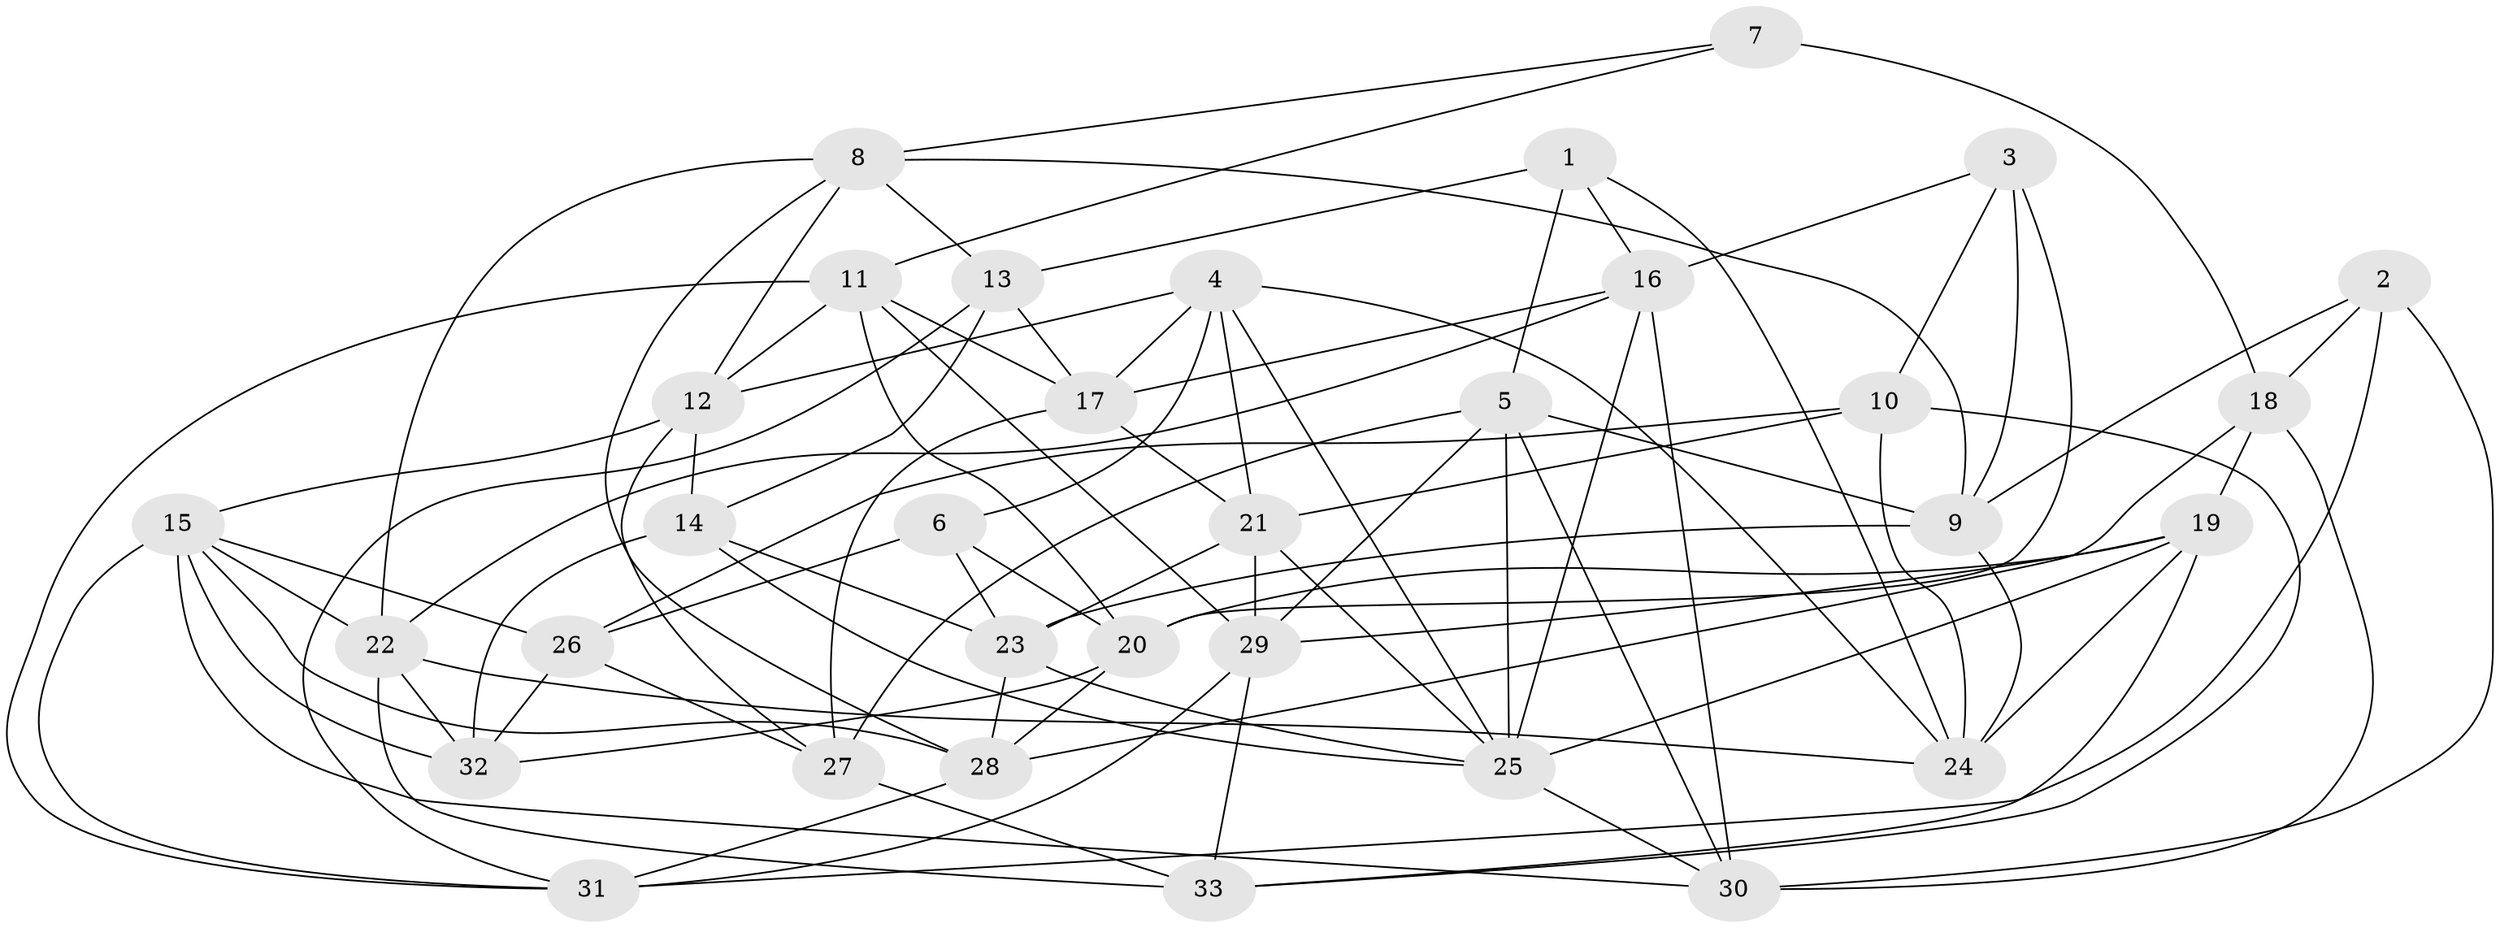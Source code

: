// original degree distribution, {4: 1.0}
// Generated by graph-tools (version 1.1) at 2025/50/03/09/25 03:50:50]
// undirected, 33 vertices, 91 edges
graph export_dot {
graph [start="1"]
  node [color=gray90,style=filled];
  1;
  2;
  3;
  4;
  5;
  6;
  7;
  8;
  9;
  10;
  11;
  12;
  13;
  14;
  15;
  16;
  17;
  18;
  19;
  20;
  21;
  22;
  23;
  24;
  25;
  26;
  27;
  28;
  29;
  30;
  31;
  32;
  33;
  1 -- 5 [weight=1.0];
  1 -- 13 [weight=1.0];
  1 -- 16 [weight=1.0];
  1 -- 24 [weight=1.0];
  2 -- 9 [weight=1.0];
  2 -- 18 [weight=1.0];
  2 -- 30 [weight=1.0];
  2 -- 31 [weight=1.0];
  3 -- 9 [weight=1.0];
  3 -- 10 [weight=1.0];
  3 -- 16 [weight=1.0];
  3 -- 20 [weight=1.0];
  4 -- 6 [weight=1.0];
  4 -- 12 [weight=1.0];
  4 -- 17 [weight=1.0];
  4 -- 21 [weight=1.0];
  4 -- 24 [weight=1.0];
  4 -- 25 [weight=1.0];
  5 -- 9 [weight=1.0];
  5 -- 25 [weight=1.0];
  5 -- 27 [weight=1.0];
  5 -- 29 [weight=1.0];
  5 -- 30 [weight=1.0];
  6 -- 20 [weight=1.0];
  6 -- 23 [weight=1.0];
  6 -- 26 [weight=1.0];
  7 -- 8 [weight=1.0];
  7 -- 11 [weight=1.0];
  7 -- 18 [weight=2.0];
  8 -- 9 [weight=1.0];
  8 -- 12 [weight=1.0];
  8 -- 13 [weight=1.0];
  8 -- 22 [weight=1.0];
  8 -- 28 [weight=1.0];
  9 -- 23 [weight=1.0];
  9 -- 24 [weight=1.0];
  10 -- 21 [weight=1.0];
  10 -- 24 [weight=1.0];
  10 -- 26 [weight=2.0];
  10 -- 33 [weight=1.0];
  11 -- 12 [weight=1.0];
  11 -- 17 [weight=1.0];
  11 -- 20 [weight=1.0];
  11 -- 29 [weight=1.0];
  11 -- 31 [weight=1.0];
  12 -- 14 [weight=1.0];
  12 -- 15 [weight=1.0];
  12 -- 27 [weight=1.0];
  13 -- 14 [weight=2.0];
  13 -- 17 [weight=1.0];
  13 -- 31 [weight=1.0];
  14 -- 23 [weight=1.0];
  14 -- 25 [weight=1.0];
  14 -- 32 [weight=1.0];
  15 -- 22 [weight=1.0];
  15 -- 26 [weight=1.0];
  15 -- 28 [weight=1.0];
  15 -- 30 [weight=1.0];
  15 -- 31 [weight=1.0];
  15 -- 32 [weight=2.0];
  16 -- 17 [weight=1.0];
  16 -- 22 [weight=1.0];
  16 -- 25 [weight=1.0];
  16 -- 30 [weight=1.0];
  17 -- 21 [weight=1.0];
  17 -- 27 [weight=1.0];
  18 -- 19 [weight=1.0];
  18 -- 28 [weight=1.0];
  18 -- 30 [weight=1.0];
  19 -- 20 [weight=1.0];
  19 -- 24 [weight=1.0];
  19 -- 25 [weight=1.0];
  19 -- 29 [weight=1.0];
  19 -- 33 [weight=1.0];
  20 -- 28 [weight=1.0];
  20 -- 32 [weight=1.0];
  21 -- 23 [weight=1.0];
  21 -- 25 [weight=1.0];
  21 -- 29 [weight=1.0];
  22 -- 24 [weight=1.0];
  22 -- 32 [weight=1.0];
  22 -- 33 [weight=1.0];
  23 -- 25 [weight=1.0];
  23 -- 28 [weight=1.0];
  25 -- 30 [weight=1.0];
  26 -- 27 [weight=1.0];
  26 -- 32 [weight=1.0];
  27 -- 33 [weight=2.0];
  28 -- 31 [weight=1.0];
  29 -- 31 [weight=1.0];
  29 -- 33 [weight=1.0];
}
